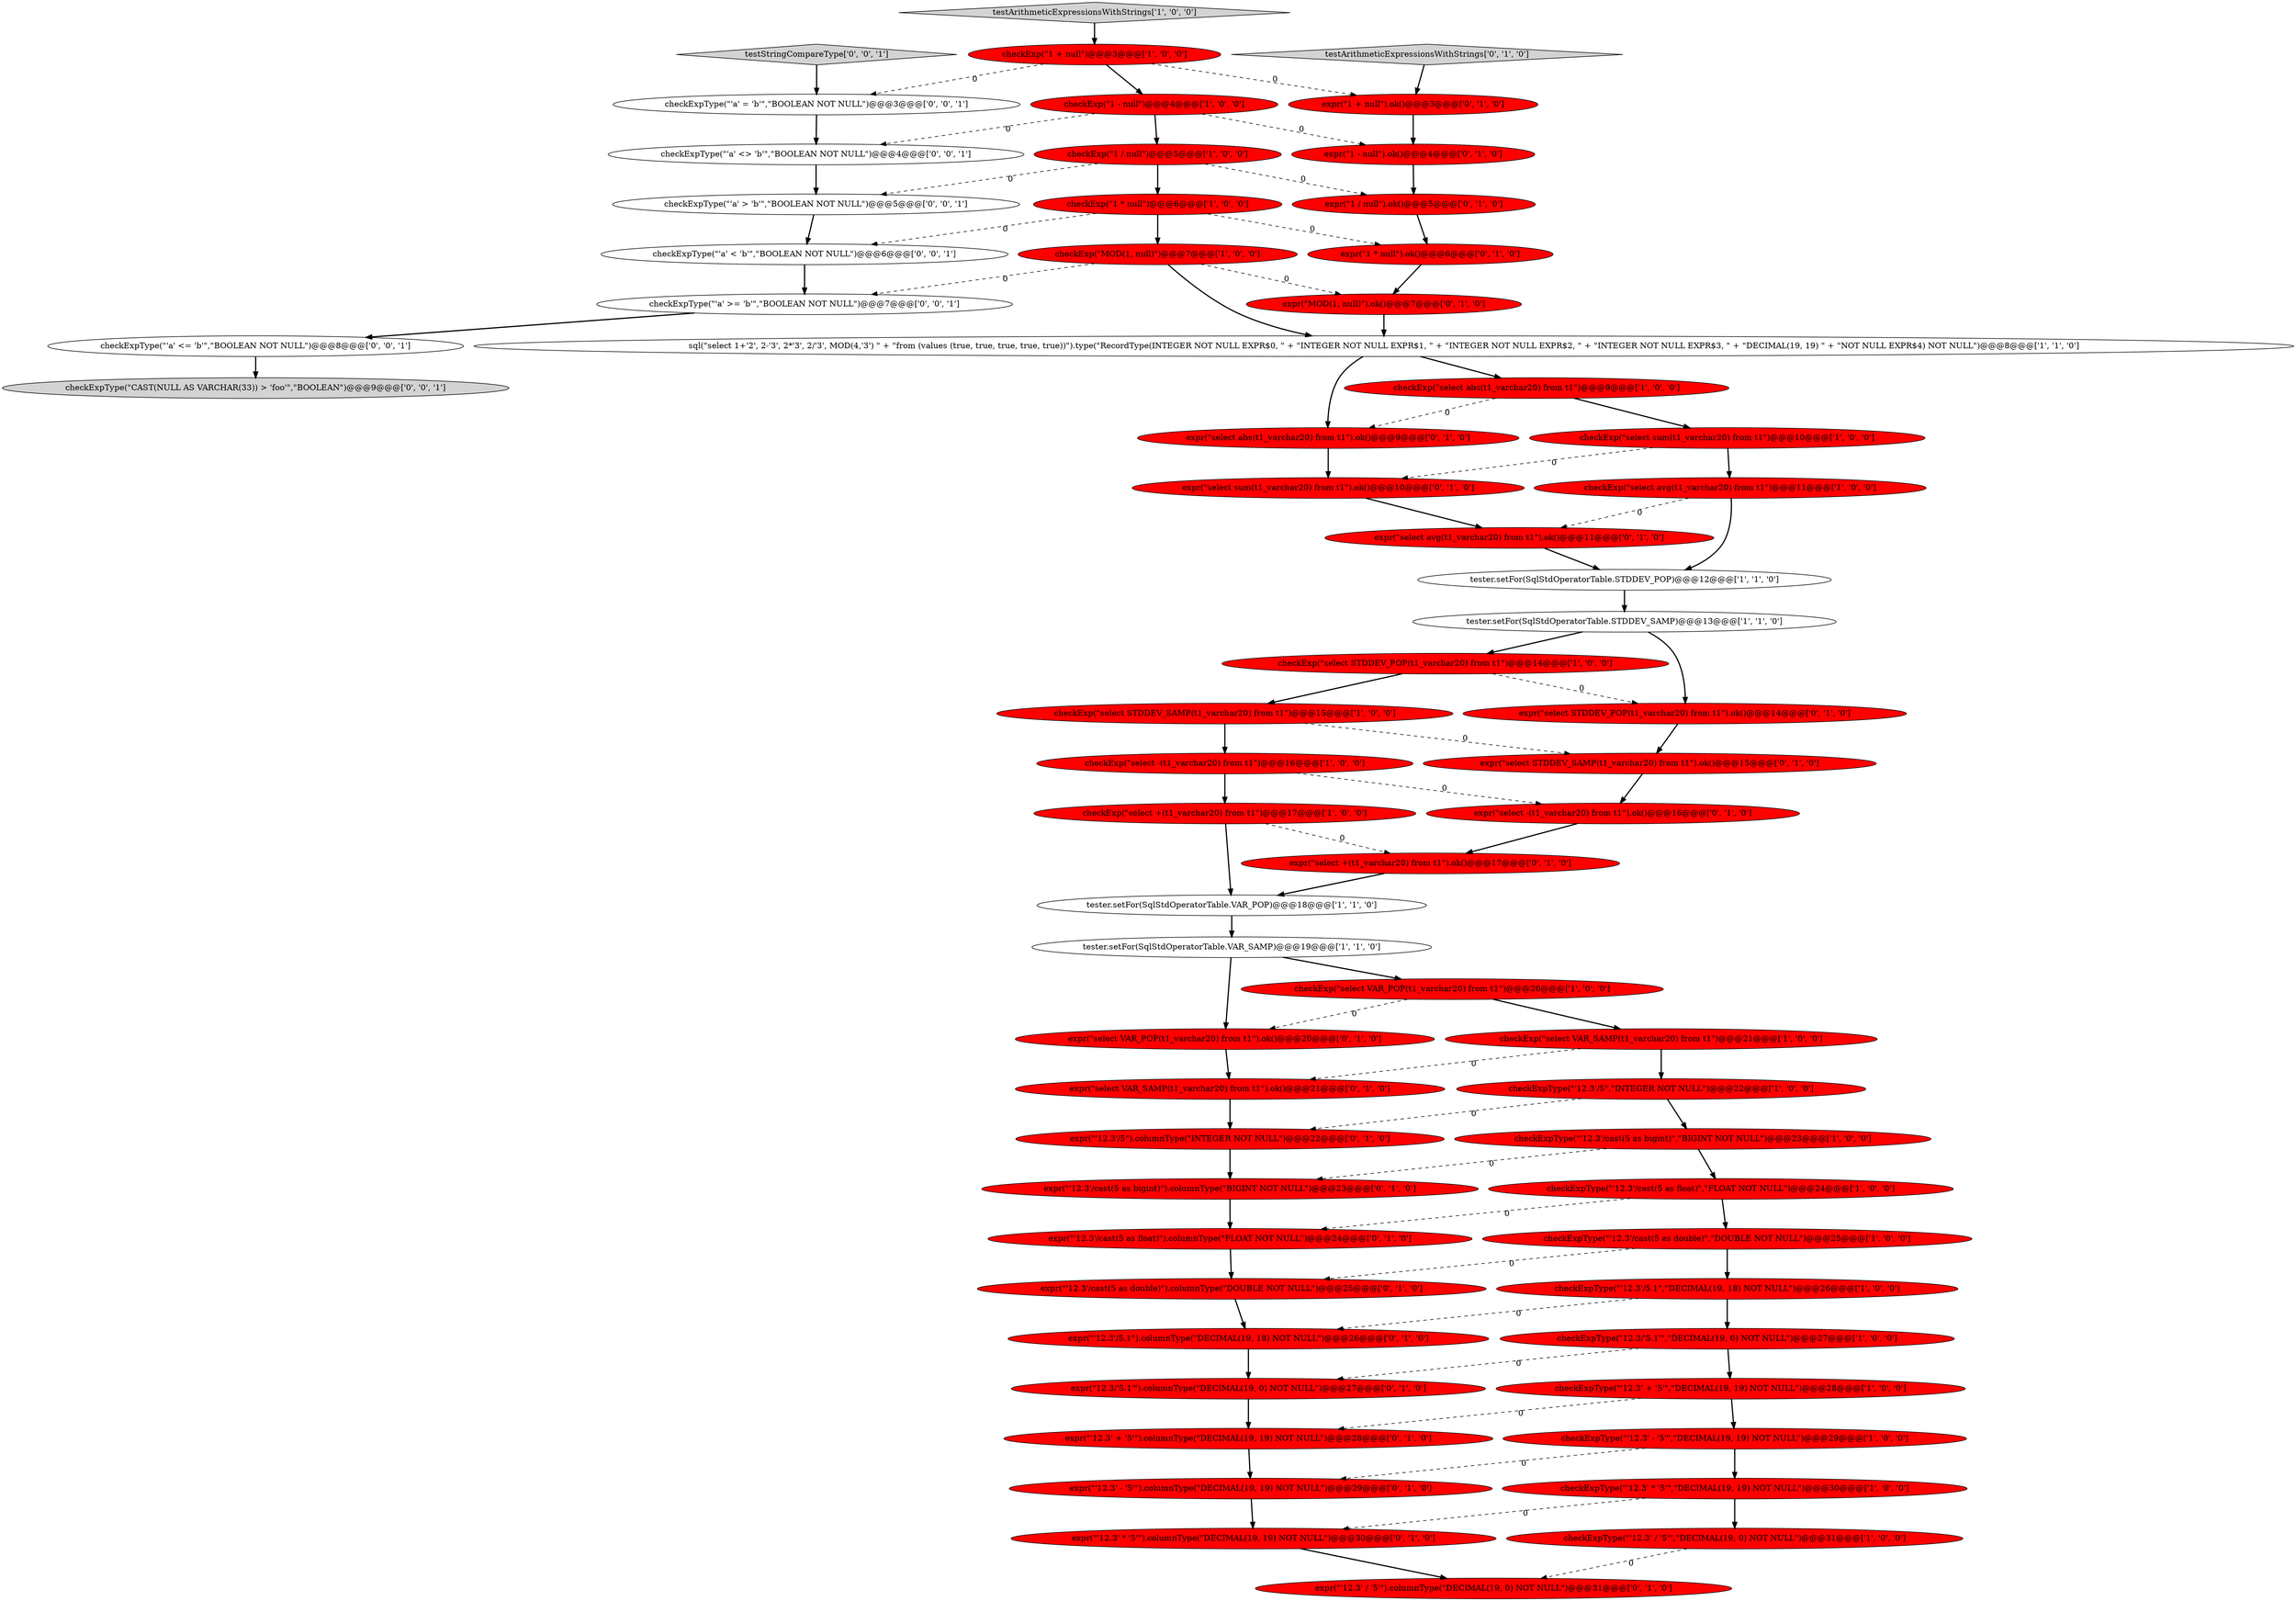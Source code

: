 digraph {
51 [style = filled, label = "expr(\"select +(t1_varchar20) from t1\").ok()@@@17@@@['0', '1', '0']", fillcolor = red, shape = ellipse image = "AAA1AAABBB2BBB"];
7 [style = filled, label = "checkExpType(\"'12.3' * '5'\",\"DECIMAL(19, 19) NOT NULL\")@@@30@@@['1', '0', '0']", fillcolor = red, shape = ellipse image = "AAA1AAABBB1BBB"];
28 [style = filled, label = "checkExp(\"1 / null\")@@@5@@@['1', '0', '0']", fillcolor = red, shape = ellipse image = "AAA1AAABBB1BBB"];
6 [style = filled, label = "checkExp(\"1 * null\")@@@6@@@['1', '0', '0']", fillcolor = red, shape = ellipse image = "AAA1AAABBB1BBB"];
12 [style = filled, label = "checkExpType(\"12.3/'5.1'\",\"DECIMAL(19, 0) NOT NULL\")@@@27@@@['1', '0', '0']", fillcolor = red, shape = ellipse image = "AAA1AAABBB1BBB"];
38 [style = filled, label = "expr(\"'12.3' - '5'\").columnType(\"DECIMAL(19, 19) NOT NULL\")@@@29@@@['0', '1', '0']", fillcolor = red, shape = ellipse image = "AAA1AAABBB2BBB"];
3 [style = filled, label = "checkExp(\"select +(t1_varchar20) from t1\")@@@17@@@['1', '0', '0']", fillcolor = red, shape = ellipse image = "AAA1AAABBB1BBB"];
37 [style = filled, label = "expr(\"'12.3'/5.1\").columnType(\"DECIMAL(19, 18) NOT NULL\")@@@26@@@['0', '1', '0']", fillcolor = red, shape = ellipse image = "AAA1AAABBB2BBB"];
44 [style = filled, label = "expr(\"'12.3'/cast(5 as bigint)\").columnType(\"BIGINT NOT NULL\")@@@23@@@['0', '1', '0']", fillcolor = red, shape = ellipse image = "AAA1AAABBB2BBB"];
52 [style = filled, label = "expr(\"1 + null\").ok()@@@3@@@['0', '1', '0']", fillcolor = red, shape = ellipse image = "AAA1AAABBB2BBB"];
35 [style = filled, label = "expr(\"'12.3' * '5'\").columnType(\"DECIMAL(19, 19) NOT NULL\")@@@30@@@['0', '1', '0']", fillcolor = red, shape = ellipse image = "AAA1AAABBB2BBB"];
27 [style = filled, label = "checkExp(\"select VAR_SAMP(t1_varchar20) from t1\")@@@21@@@['1', '0', '0']", fillcolor = red, shape = ellipse image = "AAA1AAABBB1BBB"];
32 [style = filled, label = "expr(\"select -(t1_varchar20) from t1\").ok()@@@16@@@['0', '1', '0']", fillcolor = red, shape = ellipse image = "AAA1AAABBB2BBB"];
21 [style = filled, label = "tester.setFor(SqlStdOperatorTable.VAR_SAMP)@@@19@@@['1', '1', '0']", fillcolor = white, shape = ellipse image = "AAA0AAABBB1BBB"];
26 [style = filled, label = "checkExpType(\"'12.3' / '5'\",\"DECIMAL(19, 0) NOT NULL\")@@@31@@@['1', '0', '0']", fillcolor = red, shape = ellipse image = "AAA1AAABBB1BBB"];
30 [style = filled, label = "expr(\"1 - null\").ok()@@@4@@@['0', '1', '0']", fillcolor = red, shape = ellipse image = "AAA1AAABBB2BBB"];
13 [style = filled, label = "checkExp(\"1 + null\")@@@3@@@['1', '0', '0']", fillcolor = red, shape = ellipse image = "AAA1AAABBB1BBB"];
49 [style = filled, label = "expr(\"12.3/'5.1'\").columnType(\"DECIMAL(19, 0) NOT NULL\")@@@27@@@['0', '1', '0']", fillcolor = red, shape = ellipse image = "AAA1AAABBB2BBB"];
50 [style = filled, label = "expr(\"1 / null\").ok()@@@5@@@['0', '1', '0']", fillcolor = red, shape = ellipse image = "AAA1AAABBB2BBB"];
15 [style = filled, label = "checkExp(\"select avg(t1_varchar20) from t1\")@@@11@@@['1', '0', '0']", fillcolor = red, shape = ellipse image = "AAA1AAABBB1BBB"];
10 [style = filled, label = "checkExpType(\"'12.3'/5.1\",\"DECIMAL(19, 18) NOT NULL\")@@@26@@@['1', '0', '0']", fillcolor = red, shape = ellipse image = "AAA1AAABBB1BBB"];
34 [style = filled, label = "expr(\"select avg(t1_varchar20) from t1\").ok()@@@11@@@['0', '1', '0']", fillcolor = red, shape = ellipse image = "AAA1AAABBB2BBB"];
39 [style = filled, label = "expr(\"1 * null\").ok()@@@6@@@['0', '1', '0']", fillcolor = red, shape = ellipse image = "AAA1AAABBB2BBB"];
1 [style = filled, label = "checkExp(\"select STDDEV_SAMP(t1_varchar20) from t1\")@@@15@@@['1', '0', '0']", fillcolor = red, shape = ellipse image = "AAA1AAABBB1BBB"];
8 [style = filled, label = "checkExp(\"select -(t1_varchar20) from t1\")@@@16@@@['1', '0', '0']", fillcolor = red, shape = ellipse image = "AAA1AAABBB1BBB"];
41 [style = filled, label = "expr(\"select VAR_SAMP(t1_varchar20) from t1\").ok()@@@21@@@['0', '1', '0']", fillcolor = red, shape = ellipse image = "AAA1AAABBB2BBB"];
5 [style = filled, label = "sql(\"select 1+'2', 2-'3', 2*'3', 2/'3', MOD(4,'3') \" + \"from (values (true, true, true, true, true))\").type(\"RecordType(INTEGER NOT NULL EXPR$0, \" + \"INTEGER NOT NULL EXPR$1, \" + \"INTEGER NOT NULL EXPR$2, \" + \"INTEGER NOT NULL EXPR$3, \" + \"DECIMAL(19, 19) \" + \"NOT NULL EXPR$4) NOT NULL\")@@@8@@@['1', '1', '0']", fillcolor = white, shape = ellipse image = "AAA0AAABBB1BBB"];
0 [style = filled, label = "testArithmeticExpressionsWithStrings['1', '0', '0']", fillcolor = lightgray, shape = diamond image = "AAA0AAABBB1BBB"];
9 [style = filled, label = "checkExpType(\"'12.3' + '5'\",\"DECIMAL(19, 19) NOT NULL\")@@@28@@@['1', '0', '0']", fillcolor = red, shape = ellipse image = "AAA1AAABBB1BBB"];
11 [style = filled, label = "checkExpType(\"'12.3'/cast(5 as float)\",\"FLOAT NOT NULL\")@@@24@@@['1', '0', '0']", fillcolor = red, shape = ellipse image = "AAA1AAABBB1BBB"];
20 [style = filled, label = "tester.setFor(SqlStdOperatorTable.VAR_POP)@@@18@@@['1', '1', '0']", fillcolor = white, shape = ellipse image = "AAA0AAABBB1BBB"];
2 [style = filled, label = "checkExpType(\"'12.3'/cast(5 as double)\",\"DOUBLE NOT NULL\")@@@25@@@['1', '0', '0']", fillcolor = red, shape = ellipse image = "AAA1AAABBB1BBB"];
23 [style = filled, label = "tester.setFor(SqlStdOperatorTable.STDDEV_SAMP)@@@13@@@['1', '1', '0']", fillcolor = white, shape = ellipse image = "AAA0AAABBB1BBB"];
47 [style = filled, label = "expr(\"'12.3' / '5'\").columnType(\"DECIMAL(19, 0) NOT NULL\")@@@31@@@['0', '1', '0']", fillcolor = red, shape = ellipse image = "AAA1AAABBB2BBB"];
29 [style = filled, label = "checkExp(\"1 - null\")@@@4@@@['1', '0', '0']", fillcolor = red, shape = ellipse image = "AAA1AAABBB1BBB"];
48 [style = filled, label = "expr(\"select VAR_POP(t1_varchar20) from t1\").ok()@@@20@@@['0', '1', '0']", fillcolor = red, shape = ellipse image = "AAA1AAABBB2BBB"];
18 [style = filled, label = "checkExp(\"MOD(1, null)\")@@@7@@@['1', '0', '0']", fillcolor = red, shape = ellipse image = "AAA1AAABBB1BBB"];
46 [style = filled, label = "expr(\"'12.3'/cast(5 as float)\").columnType(\"FLOAT NOT NULL\")@@@24@@@['0', '1', '0']", fillcolor = red, shape = ellipse image = "AAA1AAABBB2BBB"];
60 [style = filled, label = "checkExpType(\"CAST(NULL AS VARCHAR(33)) > 'foo'\",\"BOOLEAN\")@@@9@@@['0', '0', '1']", fillcolor = lightgray, shape = ellipse image = "AAA0AAABBB3BBB"];
4 [style = filled, label = "checkExpType(\"'12.3' - '5'\",\"DECIMAL(19, 19) NOT NULL\")@@@29@@@['1', '0', '0']", fillcolor = red, shape = ellipse image = "AAA1AAABBB1BBB"];
56 [style = filled, label = "checkExpType(\"'a' > 'b'\",\"BOOLEAN NOT NULL\")@@@5@@@['0', '0', '1']", fillcolor = white, shape = ellipse image = "AAA0AAABBB3BBB"];
62 [style = filled, label = "checkExpType(\"'a' >= 'b'\",\"BOOLEAN NOT NULL\")@@@7@@@['0', '0', '1']", fillcolor = white, shape = ellipse image = "AAA0AAABBB3BBB"];
19 [style = filled, label = "tester.setFor(SqlStdOperatorTable.STDDEV_POP)@@@12@@@['1', '1', '0']", fillcolor = white, shape = ellipse image = "AAA0AAABBB1BBB"];
55 [style = filled, label = "checkExpType(\"'a' <= 'b'\",\"BOOLEAN NOT NULL\")@@@8@@@['0', '0', '1']", fillcolor = white, shape = ellipse image = "AAA0AAABBB3BBB"];
14 [style = filled, label = "checkExp(\"select VAR_POP(t1_varchar20) from t1\")@@@20@@@['1', '0', '0']", fillcolor = red, shape = ellipse image = "AAA1AAABBB1BBB"];
25 [style = filled, label = "checkExpType(\"'12.3'/cast(5 as bigint)\",\"BIGINT NOT NULL\")@@@23@@@['1', '0', '0']", fillcolor = red, shape = ellipse image = "AAA1AAABBB1BBB"];
40 [style = filled, label = "expr(\"select sum(t1_varchar20) from t1\").ok()@@@10@@@['0', '1', '0']", fillcolor = red, shape = ellipse image = "AAA1AAABBB2BBB"];
43 [style = filled, label = "testArithmeticExpressionsWithStrings['0', '1', '0']", fillcolor = lightgray, shape = diamond image = "AAA0AAABBB2BBB"];
58 [style = filled, label = "checkExpType(\"'a' <> 'b'\",\"BOOLEAN NOT NULL\")@@@4@@@['0', '0', '1']", fillcolor = white, shape = ellipse image = "AAA0AAABBB3BBB"];
24 [style = filled, label = "checkExp(\"select abs(t1_varchar20) from t1\")@@@9@@@['1', '0', '0']", fillcolor = red, shape = ellipse image = "AAA1AAABBB1BBB"];
16 [style = filled, label = "checkExp(\"select STDDEV_POP(t1_varchar20) from t1\")@@@14@@@['1', '0', '0']", fillcolor = red, shape = ellipse image = "AAA1AAABBB1BBB"];
42 [style = filled, label = "expr(\"select STDDEV_SAMP(t1_varchar20) from t1\").ok()@@@15@@@['0', '1', '0']", fillcolor = red, shape = ellipse image = "AAA1AAABBB2BBB"];
53 [style = filled, label = "expr(\"select STDDEV_POP(t1_varchar20) from t1\").ok()@@@14@@@['0', '1', '0']", fillcolor = red, shape = ellipse image = "AAA1AAABBB2BBB"];
54 [style = filled, label = "expr(\"'12.3' + '5'\").columnType(\"DECIMAL(19, 19) NOT NULL\")@@@28@@@['0', '1', '0']", fillcolor = red, shape = ellipse image = "AAA1AAABBB2BBB"];
31 [style = filled, label = "expr(\"MOD(1, null)\").ok()@@@7@@@['0', '1', '0']", fillcolor = red, shape = ellipse image = "AAA1AAABBB2BBB"];
33 [style = filled, label = "expr(\"'12.3'/5\").columnType(\"INTEGER NOT NULL\")@@@22@@@['0', '1', '0']", fillcolor = red, shape = ellipse image = "AAA1AAABBB2BBB"];
36 [style = filled, label = "expr(\"'12.3'/cast(5 as double)\").columnType(\"DOUBLE NOT NULL\")@@@25@@@['0', '1', '0']", fillcolor = red, shape = ellipse image = "AAA1AAABBB2BBB"];
45 [style = filled, label = "expr(\"select abs(t1_varchar20) from t1\").ok()@@@9@@@['0', '1', '0']", fillcolor = red, shape = ellipse image = "AAA1AAABBB2BBB"];
61 [style = filled, label = "testStringCompareType['0', '0', '1']", fillcolor = lightgray, shape = diamond image = "AAA0AAABBB3BBB"];
17 [style = filled, label = "checkExp(\"select sum(t1_varchar20) from t1\")@@@10@@@['1', '0', '0']", fillcolor = red, shape = ellipse image = "AAA1AAABBB1BBB"];
22 [style = filled, label = "checkExpType(\"'12.3'/5\",\"INTEGER NOT NULL\")@@@22@@@['1', '0', '0']", fillcolor = red, shape = ellipse image = "AAA1AAABBB1BBB"];
59 [style = filled, label = "checkExpType(\"'a' = 'b'\",\"BOOLEAN NOT NULL\")@@@3@@@['0', '0', '1']", fillcolor = white, shape = ellipse image = "AAA0AAABBB3BBB"];
57 [style = filled, label = "checkExpType(\"'a' < 'b'\",\"BOOLEAN NOT NULL\")@@@6@@@['0', '0', '1']", fillcolor = white, shape = ellipse image = "AAA0AAABBB3BBB"];
1->42 [style = dashed, label="0"];
28->6 [style = bold, label=""];
0->13 [style = bold, label=""];
37->49 [style = bold, label=""];
57->62 [style = bold, label=""];
8->32 [style = dashed, label="0"];
21->48 [style = bold, label=""];
5->45 [style = bold, label=""];
62->55 [style = bold, label=""];
59->58 [style = bold, label=""];
61->59 [style = bold, label=""];
12->9 [style = bold, label=""];
3->51 [style = dashed, label="0"];
7->26 [style = bold, label=""];
44->46 [style = bold, label=""];
2->36 [style = dashed, label="0"];
39->31 [style = bold, label=""];
10->12 [style = bold, label=""];
7->35 [style = dashed, label="0"];
24->17 [style = bold, label=""];
11->46 [style = dashed, label="0"];
54->38 [style = bold, label=""];
33->44 [style = bold, label=""];
55->60 [style = bold, label=""];
22->25 [style = bold, label=""];
13->59 [style = dashed, label="0"];
15->34 [style = dashed, label="0"];
48->41 [style = bold, label=""];
29->58 [style = dashed, label="0"];
34->19 [style = bold, label=""];
31->5 [style = bold, label=""];
26->47 [style = dashed, label="0"];
46->36 [style = bold, label=""];
40->34 [style = bold, label=""];
56->57 [style = bold, label=""];
27->22 [style = bold, label=""];
58->56 [style = bold, label=""];
50->39 [style = bold, label=""];
6->57 [style = dashed, label="0"];
24->45 [style = dashed, label="0"];
13->52 [style = dashed, label="0"];
17->15 [style = bold, label=""];
42->32 [style = bold, label=""];
36->37 [style = bold, label=""];
38->35 [style = bold, label=""];
18->31 [style = dashed, label="0"];
32->51 [style = bold, label=""];
49->54 [style = bold, label=""];
1->8 [style = bold, label=""];
27->41 [style = dashed, label="0"];
4->38 [style = dashed, label="0"];
6->18 [style = bold, label=""];
22->33 [style = dashed, label="0"];
8->3 [style = bold, label=""];
53->42 [style = bold, label=""];
15->19 [style = bold, label=""];
2->10 [style = bold, label=""];
16->53 [style = dashed, label="0"];
28->56 [style = dashed, label="0"];
51->20 [style = bold, label=""];
30->50 [style = bold, label=""];
4->7 [style = bold, label=""];
52->30 [style = bold, label=""];
16->1 [style = bold, label=""];
5->24 [style = bold, label=""];
14->27 [style = bold, label=""];
41->33 [style = bold, label=""];
25->44 [style = dashed, label="0"];
18->62 [style = dashed, label="0"];
45->40 [style = bold, label=""];
21->14 [style = bold, label=""];
23->16 [style = bold, label=""];
14->48 [style = dashed, label="0"];
9->4 [style = bold, label=""];
43->52 [style = bold, label=""];
11->2 [style = bold, label=""];
20->21 [style = bold, label=""];
29->28 [style = bold, label=""];
13->29 [style = bold, label=""];
3->20 [style = bold, label=""];
25->11 [style = bold, label=""];
17->40 [style = dashed, label="0"];
18->5 [style = bold, label=""];
19->23 [style = bold, label=""];
35->47 [style = bold, label=""];
10->37 [style = dashed, label="0"];
29->30 [style = dashed, label="0"];
23->53 [style = bold, label=""];
9->54 [style = dashed, label="0"];
12->49 [style = dashed, label="0"];
28->50 [style = dashed, label="0"];
6->39 [style = dashed, label="0"];
}
